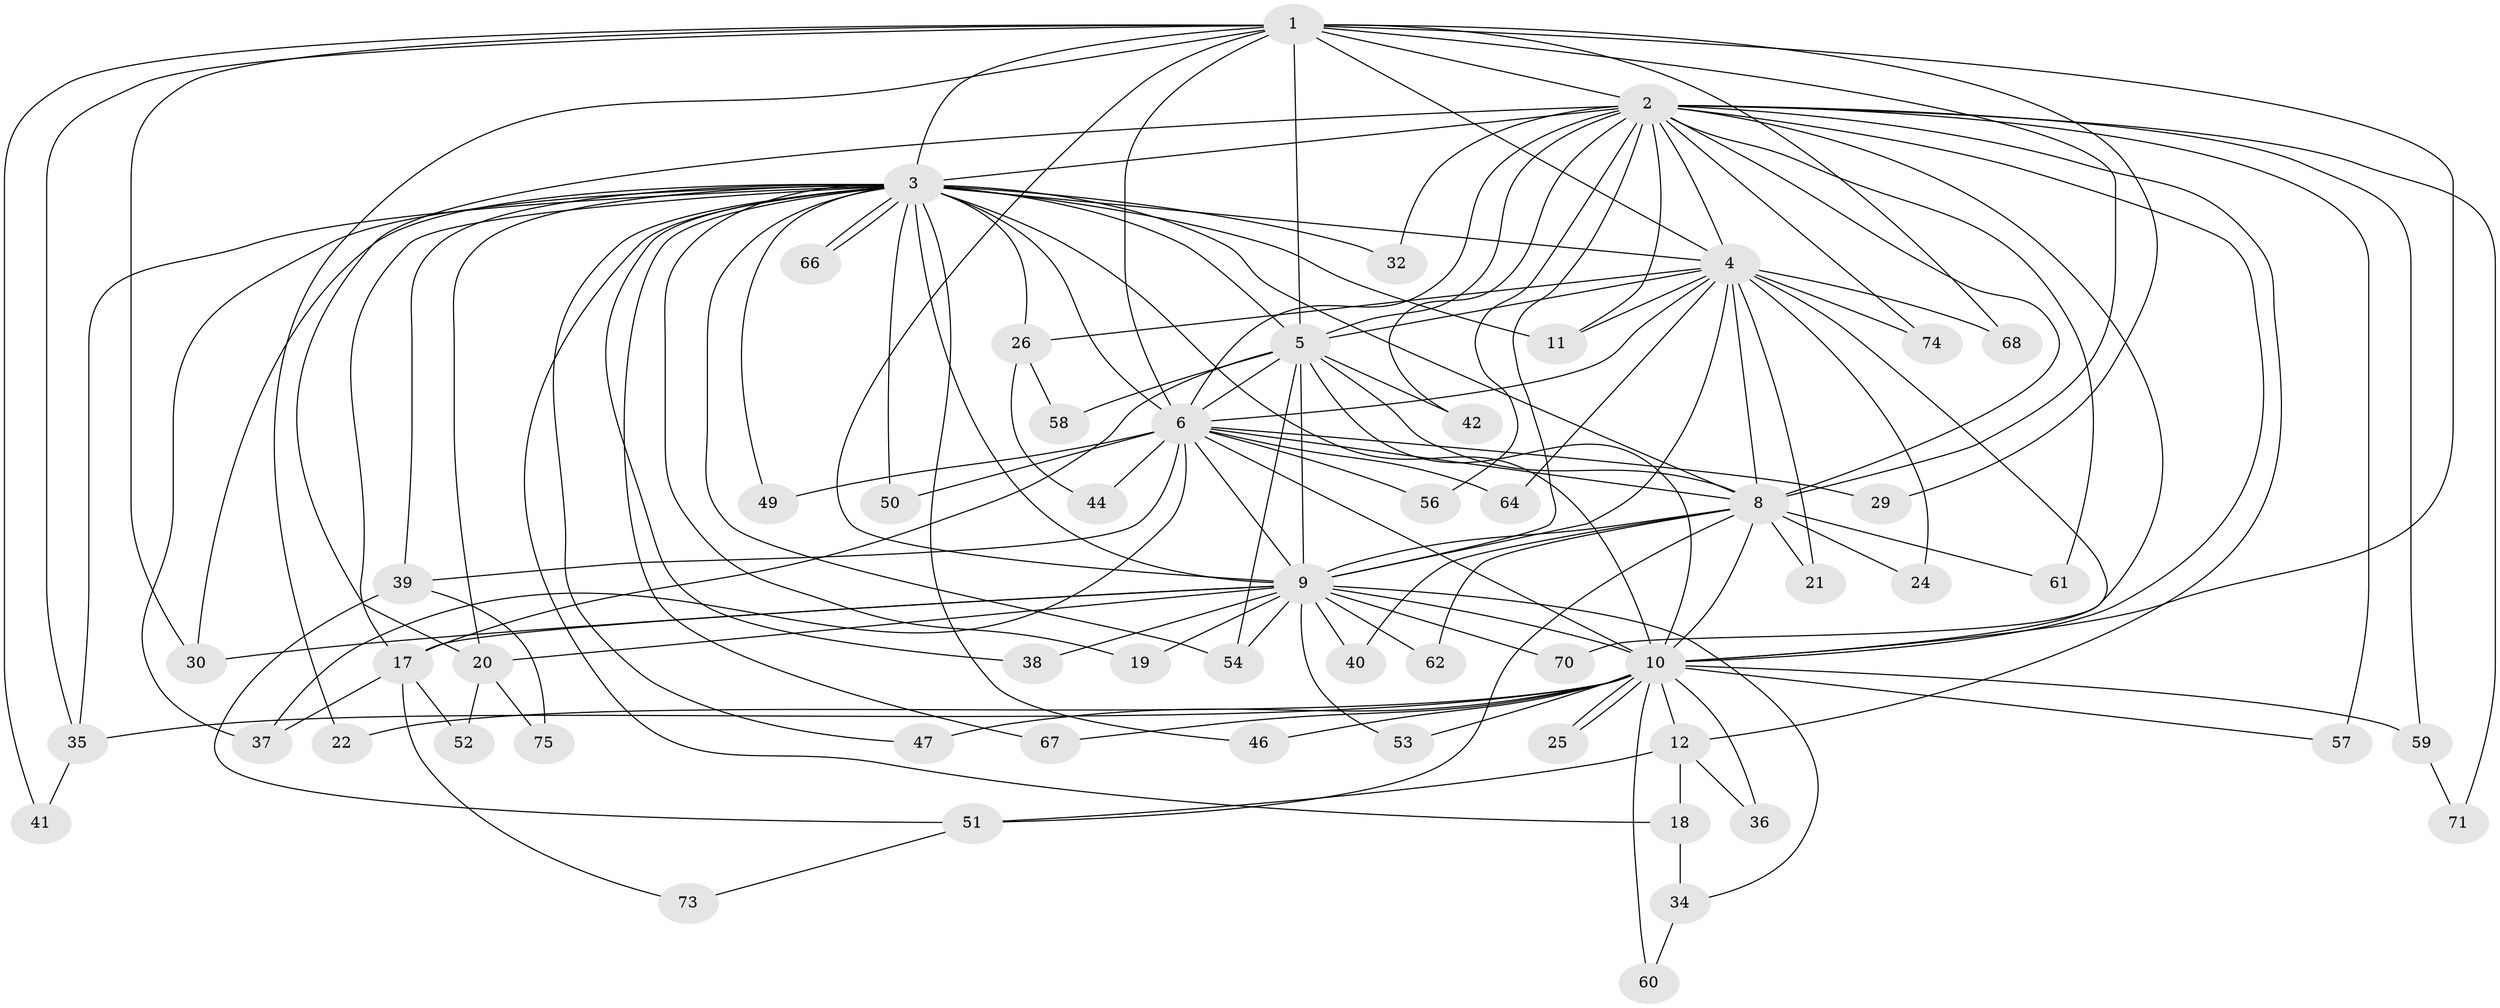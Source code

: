 // original degree distribution, {12: 0.012987012987012988, 19: 0.012987012987012988, 25: 0.012987012987012988, 14: 0.012987012987012988, 15: 0.025974025974025976, 18: 0.012987012987012988, 17: 0.012987012987012988, 23: 0.025974025974025976, 3: 0.14285714285714285, 5: 0.05194805194805195, 8: 0.012987012987012988, 2: 0.5714285714285714, 4: 0.09090909090909091}
// Generated by graph-tools (version 1.1) at 2025/41/03/06/25 10:41:32]
// undirected, 57 vertices, 140 edges
graph export_dot {
graph [start="1"]
  node [color=gray90,style=filled];
  1 [super="+14"];
  2 [super="+15"];
  3 [super="+7"];
  4 [super="+13"];
  5 [super="+48"];
  6 [super="+72"];
  8 [super="+23"];
  9 [super="+65"];
  10 [super="+55"];
  11 [super="+16"];
  12 [super="+28"];
  17 [super="+27"];
  18 [super="+33"];
  19;
  20 [super="+76"];
  21;
  22;
  24;
  25;
  26;
  29;
  30 [super="+31"];
  32;
  34;
  35 [super="+43"];
  36 [super="+45"];
  37 [super="+63"];
  38;
  39 [super="+77"];
  40;
  41;
  42;
  44;
  46;
  47;
  49;
  50;
  51;
  52;
  53;
  54 [super="+69"];
  56;
  57;
  58;
  59;
  60;
  61;
  62;
  64;
  66;
  67;
  68;
  70;
  71;
  73;
  74;
  75;
  1 -- 2;
  1 -- 3 [weight=2];
  1 -- 4;
  1 -- 5 [weight=3];
  1 -- 6;
  1 -- 8 [weight=2];
  1 -- 9;
  1 -- 10;
  1 -- 35;
  1 -- 68;
  1 -- 41;
  1 -- 22;
  1 -- 29;
  1 -- 30;
  2 -- 3 [weight=2];
  2 -- 4;
  2 -- 5;
  2 -- 6;
  2 -- 8;
  2 -- 9 [weight=2];
  2 -- 10;
  2 -- 11;
  2 -- 12;
  2 -- 32;
  2 -- 42;
  2 -- 57;
  2 -- 59;
  2 -- 61;
  2 -- 70;
  2 -- 71;
  2 -- 20;
  2 -- 56;
  2 -- 74;
  3 -- 4 [weight=2];
  3 -- 5 [weight=2];
  3 -- 6 [weight=3];
  3 -- 8 [weight=2];
  3 -- 9 [weight=3];
  3 -- 10 [weight=3];
  3 -- 17;
  3 -- 20;
  3 -- 26;
  3 -- 32;
  3 -- 35;
  3 -- 38;
  3 -- 39;
  3 -- 47;
  3 -- 49;
  3 -- 50;
  3 -- 66;
  3 -- 66;
  3 -- 67;
  3 -- 18 [weight=2];
  3 -- 19;
  3 -- 37;
  3 -- 46;
  3 -- 54;
  3 -- 11;
  3 -- 30;
  4 -- 5;
  4 -- 6;
  4 -- 8;
  4 -- 9 [weight=2];
  4 -- 10;
  4 -- 11;
  4 -- 21;
  4 -- 68;
  4 -- 74;
  4 -- 64;
  4 -- 24;
  4 -- 26;
  5 -- 6;
  5 -- 8;
  5 -- 9;
  5 -- 10;
  5 -- 17;
  5 -- 42;
  5 -- 54;
  5 -- 58;
  6 -- 8;
  6 -- 9;
  6 -- 10;
  6 -- 29;
  6 -- 37;
  6 -- 39;
  6 -- 44;
  6 -- 49;
  6 -- 50;
  6 -- 56;
  6 -- 64;
  8 -- 9;
  8 -- 10;
  8 -- 21;
  8 -- 24;
  8 -- 40;
  8 -- 51;
  8 -- 62;
  8 -- 61;
  9 -- 10;
  9 -- 19;
  9 -- 30;
  9 -- 34;
  9 -- 38;
  9 -- 40;
  9 -- 53;
  9 -- 62;
  9 -- 70;
  9 -- 17;
  9 -- 20;
  9 -- 54;
  10 -- 12 [weight=2];
  10 -- 22;
  10 -- 25;
  10 -- 25;
  10 -- 36;
  10 -- 46;
  10 -- 47;
  10 -- 53;
  10 -- 57;
  10 -- 59;
  10 -- 60;
  10 -- 67;
  10 -- 35;
  12 -- 18;
  12 -- 36;
  12 -- 51;
  17 -- 73;
  17 -- 52;
  17 -- 37;
  18 -- 34;
  20 -- 52;
  20 -- 75;
  26 -- 44;
  26 -- 58;
  34 -- 60;
  35 -- 41;
  39 -- 75;
  39 -- 51;
  51 -- 73;
  59 -- 71;
}
